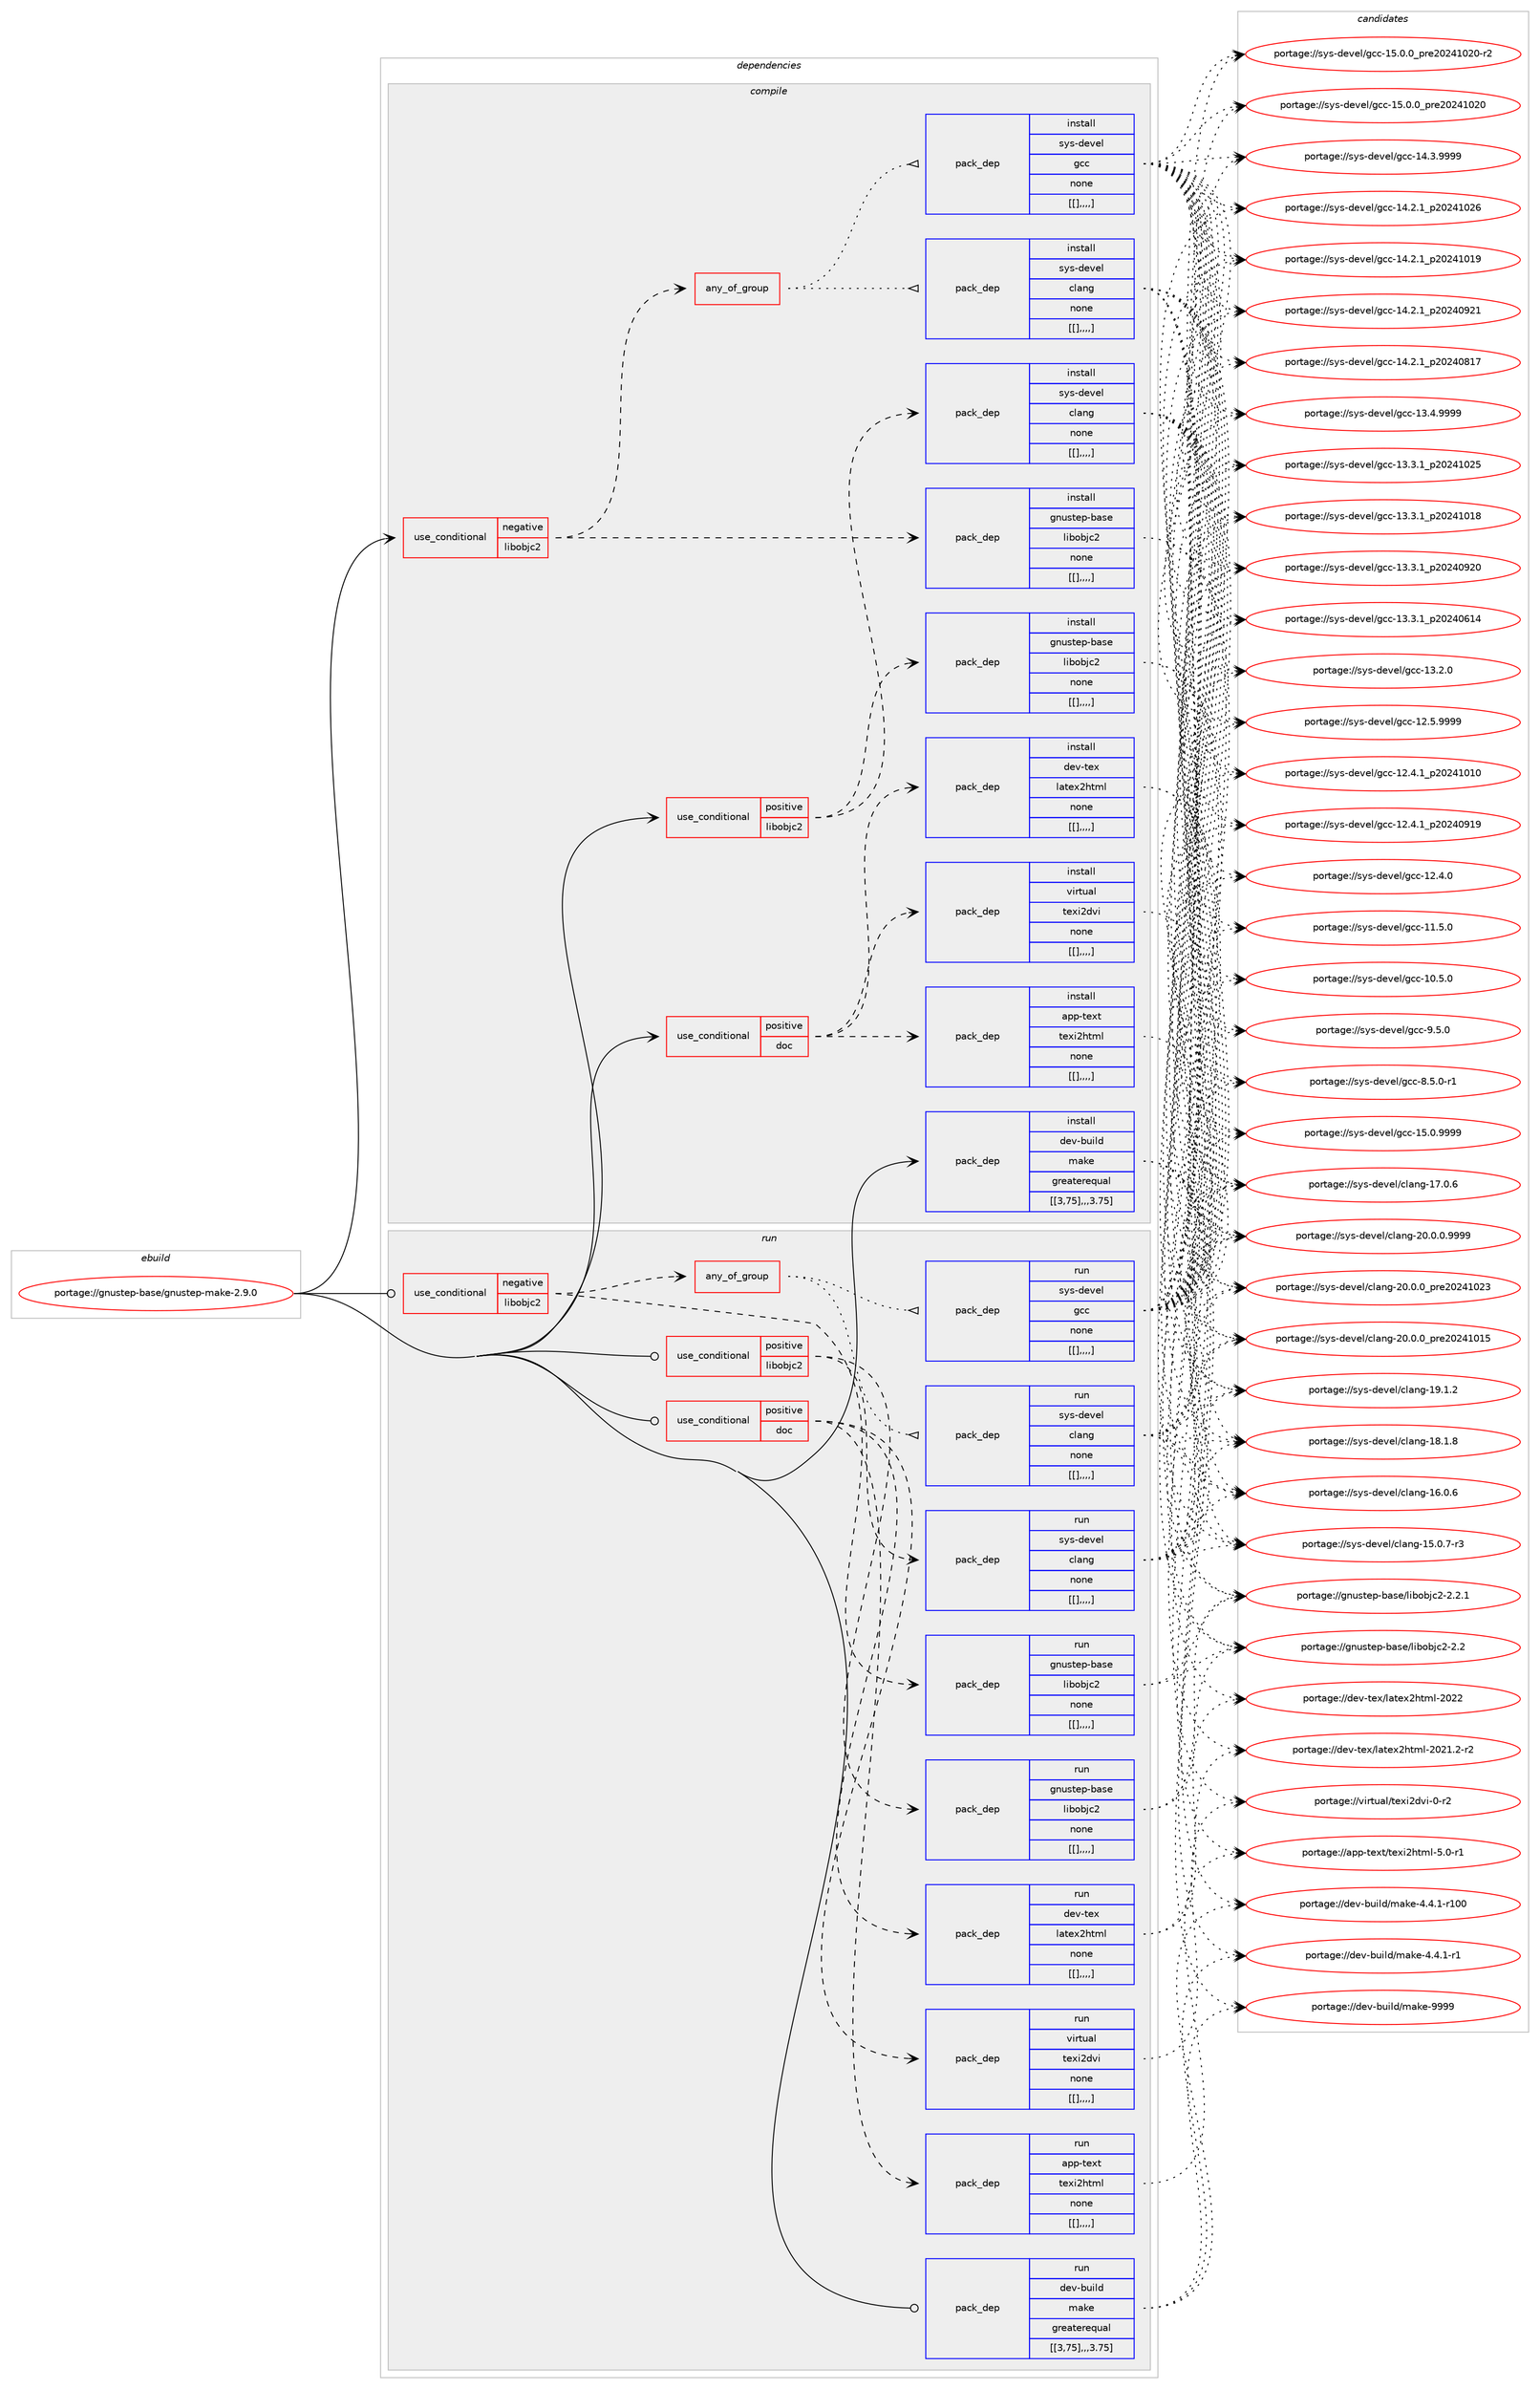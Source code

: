digraph prolog {

# *************
# Graph options
# *************

newrank=true;
concentrate=true;
compound=true;
graph [rankdir=LR,fontname=Helvetica,fontsize=10,ranksep=1.5];#, ranksep=2.5, nodesep=0.2];
edge  [arrowhead=vee];
node  [fontname=Helvetica,fontsize=10];

# **********
# The ebuild
# **********

subgraph cluster_leftcol {
color=gray;
label=<<i>ebuild</i>>;
id [label="portage://gnustep-base/gnustep-make-2.9.0", color=red, width=4, href="../gnustep-base/gnustep-make-2.9.0.svg"];
}

# ****************
# The dependencies
# ****************

subgraph cluster_midcol {
color=gray;
label=<<i>dependencies</i>>;
subgraph cluster_compile {
fillcolor="#eeeeee";
style=filled;
label=<<i>compile</i>>;
subgraph cond70701 {
dependency253242 [label=<<TABLE BORDER="0" CELLBORDER="1" CELLSPACING="0" CELLPADDING="4"><TR><TD ROWSPAN="3" CELLPADDING="10">use_conditional</TD></TR><TR><TD>negative</TD></TR><TR><TD>libobjc2</TD></TR></TABLE>>, shape=none, color=red];
subgraph pack180943 {
dependency253292 [label=<<TABLE BORDER="0" CELLBORDER="1" CELLSPACING="0" CELLPADDING="4" WIDTH="220"><TR><TD ROWSPAN="6" CELLPADDING="30">pack_dep</TD></TR><TR><TD WIDTH="110">install</TD></TR><TR><TD>gnustep-base</TD></TR><TR><TD>libobjc2</TD></TR><TR><TD>none</TD></TR><TR><TD>[[],,,,]</TD></TR></TABLE>>, shape=none, color=blue];
}
dependency253242:e -> dependency253292:w [weight=20,style="dashed",arrowhead="vee"];
subgraph any1468 {
dependency253308 [label=<<TABLE BORDER="0" CELLBORDER="1" CELLSPACING="0" CELLPADDING="4"><TR><TD CELLPADDING="10">any_of_group</TD></TR></TABLE>>, shape=none, color=red];subgraph pack180973 {
dependency253309 [label=<<TABLE BORDER="0" CELLBORDER="1" CELLSPACING="0" CELLPADDING="4" WIDTH="220"><TR><TD ROWSPAN="6" CELLPADDING="30">pack_dep</TD></TR><TR><TD WIDTH="110">install</TD></TR><TR><TD>sys-devel</TD></TR><TR><TD>gcc</TD></TR><TR><TD>none</TD></TR><TR><TD>[[],,,,]</TD></TR></TABLE>>, shape=none, color=blue];
}
dependency253308:e -> dependency253309:w [weight=20,style="dotted",arrowhead="oinv"];
subgraph pack180975 {
dependency253345 [label=<<TABLE BORDER="0" CELLBORDER="1" CELLSPACING="0" CELLPADDING="4" WIDTH="220"><TR><TD ROWSPAN="6" CELLPADDING="30">pack_dep</TD></TR><TR><TD WIDTH="110">install</TD></TR><TR><TD>sys-devel</TD></TR><TR><TD>clang</TD></TR><TR><TD>none</TD></TR><TR><TD>[[],,,,]</TD></TR></TABLE>>, shape=none, color=blue];
}
dependency253308:e -> dependency253345:w [weight=20,style="dotted",arrowhead="oinv"];
}
dependency253242:e -> dependency253308:w [weight=20,style="dashed",arrowhead="vee"];
}
id:e -> dependency253242:w [weight=20,style="solid",arrowhead="vee"];
subgraph cond70721 {
dependency253369 [label=<<TABLE BORDER="0" CELLBORDER="1" CELLSPACING="0" CELLPADDING="4"><TR><TD ROWSPAN="3" CELLPADDING="10">use_conditional</TD></TR><TR><TD>positive</TD></TR><TR><TD>doc</TD></TR></TABLE>>, shape=none, color=red];
subgraph pack181023 {
dependency253371 [label=<<TABLE BORDER="0" CELLBORDER="1" CELLSPACING="0" CELLPADDING="4" WIDTH="220"><TR><TD ROWSPAN="6" CELLPADDING="30">pack_dep</TD></TR><TR><TD WIDTH="110">install</TD></TR><TR><TD>virtual</TD></TR><TR><TD>texi2dvi</TD></TR><TR><TD>none</TD></TR><TR><TD>[[],,,,]</TD></TR></TABLE>>, shape=none, color=blue];
}
dependency253369:e -> dependency253371:w [weight=20,style="dashed",arrowhead="vee"];
subgraph pack181058 {
dependency253436 [label=<<TABLE BORDER="0" CELLBORDER="1" CELLSPACING="0" CELLPADDING="4" WIDTH="220"><TR><TD ROWSPAN="6" CELLPADDING="30">pack_dep</TD></TR><TR><TD WIDTH="110">install</TD></TR><TR><TD>dev-tex</TD></TR><TR><TD>latex2html</TD></TR><TR><TD>none</TD></TR><TR><TD>[[],,,,]</TD></TR></TABLE>>, shape=none, color=blue];
}
dependency253369:e -> dependency253436:w [weight=20,style="dashed",arrowhead="vee"];
subgraph pack181082 {
dependency253457 [label=<<TABLE BORDER="0" CELLBORDER="1" CELLSPACING="0" CELLPADDING="4" WIDTH="220"><TR><TD ROWSPAN="6" CELLPADDING="30">pack_dep</TD></TR><TR><TD WIDTH="110">install</TD></TR><TR><TD>app-text</TD></TR><TR><TD>texi2html</TD></TR><TR><TD>none</TD></TR><TR><TD>[[],,,,]</TD></TR></TABLE>>, shape=none, color=blue];
}
dependency253369:e -> dependency253457:w [weight=20,style="dashed",arrowhead="vee"];
}
id:e -> dependency253369:w [weight=20,style="solid",arrowhead="vee"];
subgraph cond70751 {
dependency253491 [label=<<TABLE BORDER="0" CELLBORDER="1" CELLSPACING="0" CELLPADDING="4"><TR><TD ROWSPAN="3" CELLPADDING="10">use_conditional</TD></TR><TR><TD>positive</TD></TR><TR><TD>libobjc2</TD></TR></TABLE>>, shape=none, color=red];
subgraph pack181141 {
dependency253526 [label=<<TABLE BORDER="0" CELLBORDER="1" CELLSPACING="0" CELLPADDING="4" WIDTH="220"><TR><TD ROWSPAN="6" CELLPADDING="30">pack_dep</TD></TR><TR><TD WIDTH="110">install</TD></TR><TR><TD>gnustep-base</TD></TR><TR><TD>libobjc2</TD></TR><TR><TD>none</TD></TR><TR><TD>[[],,,,]</TD></TR></TABLE>>, shape=none, color=blue];
}
dependency253491:e -> dependency253526:w [weight=20,style="dashed",arrowhead="vee"];
subgraph pack181171 {
dependency253564 [label=<<TABLE BORDER="0" CELLBORDER="1" CELLSPACING="0" CELLPADDING="4" WIDTH="220"><TR><TD ROWSPAN="6" CELLPADDING="30">pack_dep</TD></TR><TR><TD WIDTH="110">install</TD></TR><TR><TD>sys-devel</TD></TR><TR><TD>clang</TD></TR><TR><TD>none</TD></TR><TR><TD>[[],,,,]</TD></TR></TABLE>>, shape=none, color=blue];
}
dependency253491:e -> dependency253564:w [weight=20,style="dashed",arrowhead="vee"];
}
id:e -> dependency253491:w [weight=20,style="solid",arrowhead="vee"];
subgraph pack181176 {
dependency253571 [label=<<TABLE BORDER="0" CELLBORDER="1" CELLSPACING="0" CELLPADDING="4" WIDTH="220"><TR><TD ROWSPAN="6" CELLPADDING="30">pack_dep</TD></TR><TR><TD WIDTH="110">install</TD></TR><TR><TD>dev-build</TD></TR><TR><TD>make</TD></TR><TR><TD>greaterequal</TD></TR><TR><TD>[[3,75],,,3.75]</TD></TR></TABLE>>, shape=none, color=blue];
}
id:e -> dependency253571:w [weight=20,style="solid",arrowhead="vee"];
}
subgraph cluster_compileandrun {
fillcolor="#eeeeee";
style=filled;
label=<<i>compile and run</i>>;
}
subgraph cluster_run {
fillcolor="#eeeeee";
style=filled;
label=<<i>run</i>>;
subgraph cond70771 {
dependency253592 [label=<<TABLE BORDER="0" CELLBORDER="1" CELLSPACING="0" CELLPADDING="4"><TR><TD ROWSPAN="3" CELLPADDING="10">use_conditional</TD></TR><TR><TD>negative</TD></TR><TR><TD>libobjc2</TD></TR></TABLE>>, shape=none, color=red];
subgraph pack181195 {
dependency253601 [label=<<TABLE BORDER="0" CELLBORDER="1" CELLSPACING="0" CELLPADDING="4" WIDTH="220"><TR><TD ROWSPAN="6" CELLPADDING="30">pack_dep</TD></TR><TR><TD WIDTH="110">run</TD></TR><TR><TD>gnustep-base</TD></TR><TR><TD>libobjc2</TD></TR><TR><TD>none</TD></TR><TR><TD>[[],,,,]</TD></TR></TABLE>>, shape=none, color=blue];
}
dependency253592:e -> dependency253601:w [weight=20,style="dashed",arrowhead="vee"];
subgraph any1470 {
dependency253619 [label=<<TABLE BORDER="0" CELLBORDER="1" CELLSPACING="0" CELLPADDING="4"><TR><TD CELLPADDING="10">any_of_group</TD></TR></TABLE>>, shape=none, color=red];subgraph pack181213 {
dependency253623 [label=<<TABLE BORDER="0" CELLBORDER="1" CELLSPACING="0" CELLPADDING="4" WIDTH="220"><TR><TD ROWSPAN="6" CELLPADDING="30">pack_dep</TD></TR><TR><TD WIDTH="110">run</TD></TR><TR><TD>sys-devel</TD></TR><TR><TD>gcc</TD></TR><TR><TD>none</TD></TR><TR><TD>[[],,,,]</TD></TR></TABLE>>, shape=none, color=blue];
}
dependency253619:e -> dependency253623:w [weight=20,style="dotted",arrowhead="oinv"];
subgraph pack181251 {
dependency253667 [label=<<TABLE BORDER="0" CELLBORDER="1" CELLSPACING="0" CELLPADDING="4" WIDTH="220"><TR><TD ROWSPAN="6" CELLPADDING="30">pack_dep</TD></TR><TR><TD WIDTH="110">run</TD></TR><TR><TD>sys-devel</TD></TR><TR><TD>clang</TD></TR><TR><TD>none</TD></TR><TR><TD>[[],,,,]</TD></TR></TABLE>>, shape=none, color=blue];
}
dependency253619:e -> dependency253667:w [weight=20,style="dotted",arrowhead="oinv"];
}
dependency253592:e -> dependency253619:w [weight=20,style="dashed",arrowhead="vee"];
}
id:e -> dependency253592:w [weight=20,style="solid",arrowhead="odot"];
subgraph cond70790 {
dependency253673 [label=<<TABLE BORDER="0" CELLBORDER="1" CELLSPACING="0" CELLPADDING="4"><TR><TD ROWSPAN="3" CELLPADDING="10">use_conditional</TD></TR><TR><TD>positive</TD></TR><TR><TD>doc</TD></TR></TABLE>>, shape=none, color=red];
subgraph pack181313 {
dependency253742 [label=<<TABLE BORDER="0" CELLBORDER="1" CELLSPACING="0" CELLPADDING="4" WIDTH="220"><TR><TD ROWSPAN="6" CELLPADDING="30">pack_dep</TD></TR><TR><TD WIDTH="110">run</TD></TR><TR><TD>virtual</TD></TR><TR><TD>texi2dvi</TD></TR><TR><TD>none</TD></TR><TR><TD>[[],,,,]</TD></TR></TABLE>>, shape=none, color=blue];
}
dependency253673:e -> dependency253742:w [weight=20,style="dashed",arrowhead="vee"];
subgraph pack181317 {
dependency253747 [label=<<TABLE BORDER="0" CELLBORDER="1" CELLSPACING="0" CELLPADDING="4" WIDTH="220"><TR><TD ROWSPAN="6" CELLPADDING="30">pack_dep</TD></TR><TR><TD WIDTH="110">run</TD></TR><TR><TD>dev-tex</TD></TR><TR><TD>latex2html</TD></TR><TR><TD>none</TD></TR><TR><TD>[[],,,,]</TD></TR></TABLE>>, shape=none, color=blue];
}
dependency253673:e -> dependency253747:w [weight=20,style="dashed",arrowhead="vee"];
subgraph pack181319 {
dependency253807 [label=<<TABLE BORDER="0" CELLBORDER="1" CELLSPACING="0" CELLPADDING="4" WIDTH="220"><TR><TD ROWSPAN="6" CELLPADDING="30">pack_dep</TD></TR><TR><TD WIDTH="110">run</TD></TR><TR><TD>app-text</TD></TR><TR><TD>texi2html</TD></TR><TR><TD>none</TD></TR><TR><TD>[[],,,,]</TD></TR></TABLE>>, shape=none, color=blue];
}
dependency253673:e -> dependency253807:w [weight=20,style="dashed",arrowhead="vee"];
}
id:e -> dependency253673:w [weight=20,style="solid",arrowhead="odot"];
subgraph cond70820 {
dependency253813 [label=<<TABLE BORDER="0" CELLBORDER="1" CELLSPACING="0" CELLPADDING="4"><TR><TD ROWSPAN="3" CELLPADDING="10">use_conditional</TD></TR><TR><TD>positive</TD></TR><TR><TD>libobjc2</TD></TR></TABLE>>, shape=none, color=red];
subgraph pack181386 {
dependency253968 [label=<<TABLE BORDER="0" CELLBORDER="1" CELLSPACING="0" CELLPADDING="4" WIDTH="220"><TR><TD ROWSPAN="6" CELLPADDING="30">pack_dep</TD></TR><TR><TD WIDTH="110">run</TD></TR><TR><TD>gnustep-base</TD></TR><TR><TD>libobjc2</TD></TR><TR><TD>none</TD></TR><TR><TD>[[],,,,]</TD></TR></TABLE>>, shape=none, color=blue];
}
dependency253813:e -> dependency253968:w [weight=20,style="dashed",arrowhead="vee"];
subgraph pack181520 {
dependency254030 [label=<<TABLE BORDER="0" CELLBORDER="1" CELLSPACING="0" CELLPADDING="4" WIDTH="220"><TR><TD ROWSPAN="6" CELLPADDING="30">pack_dep</TD></TR><TR><TD WIDTH="110">run</TD></TR><TR><TD>sys-devel</TD></TR><TR><TD>clang</TD></TR><TR><TD>none</TD></TR><TR><TD>[[],,,,]</TD></TR></TABLE>>, shape=none, color=blue];
}
dependency253813:e -> dependency254030:w [weight=20,style="dashed",arrowhead="vee"];
}
id:e -> dependency253813:w [weight=20,style="solid",arrowhead="odot"];
subgraph pack181541 {
dependency254054 [label=<<TABLE BORDER="0" CELLBORDER="1" CELLSPACING="0" CELLPADDING="4" WIDTH="220"><TR><TD ROWSPAN="6" CELLPADDING="30">pack_dep</TD></TR><TR><TD WIDTH="110">run</TD></TR><TR><TD>dev-build</TD></TR><TR><TD>make</TD></TR><TR><TD>greaterequal</TD></TR><TR><TD>[[3,75],,,3.75]</TD></TR></TABLE>>, shape=none, color=blue];
}
id:e -> dependency254054:w [weight=20,style="solid",arrowhead="odot"];
}
}

# **************
# The candidates
# **************

subgraph cluster_choices {
rank=same;
color=gray;
label=<<i>candidates</i>>;

subgraph choice180617 {
color=black;
nodesep=1;
choice1031101171151161011124598971151014710810598111981069950455046504649 [label="portage://gnustep-base/libobjc2-2.2.1", color=red, width=4,href="../gnustep-base/libobjc2-2.2.1.svg"];
choice103110117115116101112459897115101471081059811198106995045504650 [label="portage://gnustep-base/libobjc2-2.2", color=red, width=4,href="../gnustep-base/libobjc2-2.2.svg"];
dependency253292:e -> choice1031101171151161011124598971151014710810598111981069950455046504649:w [style=dotted,weight="100"];
dependency253292:e -> choice103110117115116101112459897115101471081059811198106995045504650:w [style=dotted,weight="100"];
}
subgraph choice180621 {
color=black;
nodesep=1;
choice1151211154510010111810110847103999945495346484657575757 [label="portage://sys-devel/gcc-15.0.9999", color=red, width=4,href="../sys-devel/gcc-15.0.9999.svg"];
choice11512111545100101118101108471039999454953464846489511211410150485052494850484511450 [label="portage://sys-devel/gcc-15.0.0_pre20241020-r2", color=red, width=4,href="../sys-devel/gcc-15.0.0_pre20241020-r2.svg"];
choice1151211154510010111810110847103999945495346484648951121141015048505249485048 [label="portage://sys-devel/gcc-15.0.0_pre20241020", color=red, width=4,href="../sys-devel/gcc-15.0.0_pre20241020.svg"];
choice1151211154510010111810110847103999945495246514657575757 [label="portage://sys-devel/gcc-14.3.9999", color=red, width=4,href="../sys-devel/gcc-14.3.9999.svg"];
choice1151211154510010111810110847103999945495246504649951125048505249485054 [label="portage://sys-devel/gcc-14.2.1_p20241026", color=red, width=4,href="../sys-devel/gcc-14.2.1_p20241026.svg"];
choice1151211154510010111810110847103999945495246504649951125048505249484957 [label="portage://sys-devel/gcc-14.2.1_p20241019", color=red, width=4,href="../sys-devel/gcc-14.2.1_p20241019.svg"];
choice1151211154510010111810110847103999945495246504649951125048505248575049 [label="portage://sys-devel/gcc-14.2.1_p20240921", color=red, width=4,href="../sys-devel/gcc-14.2.1_p20240921.svg"];
choice1151211154510010111810110847103999945495246504649951125048505248564955 [label="portage://sys-devel/gcc-14.2.1_p20240817", color=red, width=4,href="../sys-devel/gcc-14.2.1_p20240817.svg"];
choice1151211154510010111810110847103999945495146524657575757 [label="portage://sys-devel/gcc-13.4.9999", color=red, width=4,href="../sys-devel/gcc-13.4.9999.svg"];
choice1151211154510010111810110847103999945495146514649951125048505249485053 [label="portage://sys-devel/gcc-13.3.1_p20241025", color=red, width=4,href="../sys-devel/gcc-13.3.1_p20241025.svg"];
choice1151211154510010111810110847103999945495146514649951125048505249484956 [label="portage://sys-devel/gcc-13.3.1_p20241018", color=red, width=4,href="../sys-devel/gcc-13.3.1_p20241018.svg"];
choice1151211154510010111810110847103999945495146514649951125048505248575048 [label="portage://sys-devel/gcc-13.3.1_p20240920", color=red, width=4,href="../sys-devel/gcc-13.3.1_p20240920.svg"];
choice1151211154510010111810110847103999945495146514649951125048505248544952 [label="portage://sys-devel/gcc-13.3.1_p20240614", color=red, width=4,href="../sys-devel/gcc-13.3.1_p20240614.svg"];
choice1151211154510010111810110847103999945495146504648 [label="portage://sys-devel/gcc-13.2.0", color=red, width=4,href="../sys-devel/gcc-13.2.0.svg"];
choice1151211154510010111810110847103999945495046534657575757 [label="portage://sys-devel/gcc-12.5.9999", color=red, width=4,href="../sys-devel/gcc-12.5.9999.svg"];
choice1151211154510010111810110847103999945495046524649951125048505249484948 [label="portage://sys-devel/gcc-12.4.1_p20241010", color=red, width=4,href="../sys-devel/gcc-12.4.1_p20241010.svg"];
choice1151211154510010111810110847103999945495046524649951125048505248574957 [label="portage://sys-devel/gcc-12.4.1_p20240919", color=red, width=4,href="../sys-devel/gcc-12.4.1_p20240919.svg"];
choice1151211154510010111810110847103999945495046524648 [label="portage://sys-devel/gcc-12.4.0", color=red, width=4,href="../sys-devel/gcc-12.4.0.svg"];
choice1151211154510010111810110847103999945494946534648 [label="portage://sys-devel/gcc-11.5.0", color=red, width=4,href="../sys-devel/gcc-11.5.0.svg"];
choice1151211154510010111810110847103999945494846534648 [label="portage://sys-devel/gcc-10.5.0", color=red, width=4,href="../sys-devel/gcc-10.5.0.svg"];
choice11512111545100101118101108471039999455746534648 [label="portage://sys-devel/gcc-9.5.0", color=red, width=4,href="../sys-devel/gcc-9.5.0.svg"];
choice115121115451001011181011084710399994556465346484511449 [label="portage://sys-devel/gcc-8.5.0-r1", color=red, width=4,href="../sys-devel/gcc-8.5.0-r1.svg"];
dependency253309:e -> choice1151211154510010111810110847103999945495346484657575757:w [style=dotted,weight="100"];
dependency253309:e -> choice11512111545100101118101108471039999454953464846489511211410150485052494850484511450:w [style=dotted,weight="100"];
dependency253309:e -> choice1151211154510010111810110847103999945495346484648951121141015048505249485048:w [style=dotted,weight="100"];
dependency253309:e -> choice1151211154510010111810110847103999945495246514657575757:w [style=dotted,weight="100"];
dependency253309:e -> choice1151211154510010111810110847103999945495246504649951125048505249485054:w [style=dotted,weight="100"];
dependency253309:e -> choice1151211154510010111810110847103999945495246504649951125048505249484957:w [style=dotted,weight="100"];
dependency253309:e -> choice1151211154510010111810110847103999945495246504649951125048505248575049:w [style=dotted,weight="100"];
dependency253309:e -> choice1151211154510010111810110847103999945495246504649951125048505248564955:w [style=dotted,weight="100"];
dependency253309:e -> choice1151211154510010111810110847103999945495146524657575757:w [style=dotted,weight="100"];
dependency253309:e -> choice1151211154510010111810110847103999945495146514649951125048505249485053:w [style=dotted,weight="100"];
dependency253309:e -> choice1151211154510010111810110847103999945495146514649951125048505249484956:w [style=dotted,weight="100"];
dependency253309:e -> choice1151211154510010111810110847103999945495146514649951125048505248575048:w [style=dotted,weight="100"];
dependency253309:e -> choice1151211154510010111810110847103999945495146514649951125048505248544952:w [style=dotted,weight="100"];
dependency253309:e -> choice1151211154510010111810110847103999945495146504648:w [style=dotted,weight="100"];
dependency253309:e -> choice1151211154510010111810110847103999945495046534657575757:w [style=dotted,weight="100"];
dependency253309:e -> choice1151211154510010111810110847103999945495046524649951125048505249484948:w [style=dotted,weight="100"];
dependency253309:e -> choice1151211154510010111810110847103999945495046524649951125048505248574957:w [style=dotted,weight="100"];
dependency253309:e -> choice1151211154510010111810110847103999945495046524648:w [style=dotted,weight="100"];
dependency253309:e -> choice1151211154510010111810110847103999945494946534648:w [style=dotted,weight="100"];
dependency253309:e -> choice1151211154510010111810110847103999945494846534648:w [style=dotted,weight="100"];
dependency253309:e -> choice11512111545100101118101108471039999455746534648:w [style=dotted,weight="100"];
dependency253309:e -> choice115121115451001011181011084710399994556465346484511449:w [style=dotted,weight="100"];
}
subgraph choice180638 {
color=black;
nodesep=1;
choice11512111545100101118101108479910897110103455048464846484657575757 [label="portage://sys-devel/clang-20.0.0.9999", color=red, width=4,href="../sys-devel/clang-20.0.0.9999.svg"];
choice1151211154510010111810110847991089711010345504846484648951121141015048505249485051 [label="portage://sys-devel/clang-20.0.0_pre20241023", color=red, width=4,href="../sys-devel/clang-20.0.0_pre20241023.svg"];
choice1151211154510010111810110847991089711010345504846484648951121141015048505249484953 [label="portage://sys-devel/clang-20.0.0_pre20241015", color=red, width=4,href="../sys-devel/clang-20.0.0_pre20241015.svg"];
choice1151211154510010111810110847991089711010345495746494650 [label="portage://sys-devel/clang-19.1.2", color=red, width=4,href="../sys-devel/clang-19.1.2.svg"];
choice1151211154510010111810110847991089711010345495646494656 [label="portage://sys-devel/clang-18.1.8", color=red, width=4,href="../sys-devel/clang-18.1.8.svg"];
choice1151211154510010111810110847991089711010345495546484654 [label="portage://sys-devel/clang-17.0.6", color=red, width=4,href="../sys-devel/clang-17.0.6.svg"];
choice1151211154510010111810110847991089711010345495446484654 [label="portage://sys-devel/clang-16.0.6", color=red, width=4,href="../sys-devel/clang-16.0.6.svg"];
choice11512111545100101118101108479910897110103454953464846554511451 [label="portage://sys-devel/clang-15.0.7-r3", color=red, width=4,href="../sys-devel/clang-15.0.7-r3.svg"];
dependency253345:e -> choice11512111545100101118101108479910897110103455048464846484657575757:w [style=dotted,weight="100"];
dependency253345:e -> choice1151211154510010111810110847991089711010345504846484648951121141015048505249485051:w [style=dotted,weight="100"];
dependency253345:e -> choice1151211154510010111810110847991089711010345504846484648951121141015048505249484953:w [style=dotted,weight="100"];
dependency253345:e -> choice1151211154510010111810110847991089711010345495746494650:w [style=dotted,weight="100"];
dependency253345:e -> choice1151211154510010111810110847991089711010345495646494656:w [style=dotted,weight="100"];
dependency253345:e -> choice1151211154510010111810110847991089711010345495546484654:w [style=dotted,weight="100"];
dependency253345:e -> choice1151211154510010111810110847991089711010345495446484654:w [style=dotted,weight="100"];
dependency253345:e -> choice11512111545100101118101108479910897110103454953464846554511451:w [style=dotted,weight="100"];
}
subgraph choice180709 {
color=black;
nodesep=1;
choice11810511411611797108471161011201055010011810545484511450 [label="portage://virtual/texi2dvi-0-r2", color=red, width=4,href="../virtual/texi2dvi-0-r2.svg"];
dependency253371:e -> choice11810511411611797108471161011201055010011810545484511450:w [style=dotted,weight="100"];
}
subgraph choice180721 {
color=black;
nodesep=1;
choice100101118451161011204710897116101120501041161091084550485050 [label="portage://dev-tex/latex2html-2022", color=red, width=4,href="../dev-tex/latex2html-2022.svg"];
choice10010111845116101120471089711610112050104116109108455048504946504511450 [label="portage://dev-tex/latex2html-2021.2-r2", color=red, width=4,href="../dev-tex/latex2html-2021.2-r2.svg"];
dependency253436:e -> choice100101118451161011204710897116101120501041161091084550485050:w [style=dotted,weight="100"];
dependency253436:e -> choice10010111845116101120471089711610112050104116109108455048504946504511450:w [style=dotted,weight="100"];
}
subgraph choice180745 {
color=black;
nodesep=1;
choice97112112451161011201164711610112010550104116109108455346484511449 [label="portage://app-text/texi2html-5.0-r1", color=red, width=4,href="../app-text/texi2html-5.0-r1.svg"];
dependency253457:e -> choice97112112451161011201164711610112010550104116109108455346484511449:w [style=dotted,weight="100"];
}
subgraph choice180749 {
color=black;
nodesep=1;
choice1031101171151161011124598971151014710810598111981069950455046504649 [label="portage://gnustep-base/libobjc2-2.2.1", color=red, width=4,href="../gnustep-base/libobjc2-2.2.1.svg"];
choice103110117115116101112459897115101471081059811198106995045504650 [label="portage://gnustep-base/libobjc2-2.2", color=red, width=4,href="../gnustep-base/libobjc2-2.2.svg"];
dependency253526:e -> choice1031101171151161011124598971151014710810598111981069950455046504649:w [style=dotted,weight="100"];
dependency253526:e -> choice103110117115116101112459897115101471081059811198106995045504650:w [style=dotted,weight="100"];
}
subgraph choice180787 {
color=black;
nodesep=1;
choice11512111545100101118101108479910897110103455048464846484657575757 [label="portage://sys-devel/clang-20.0.0.9999", color=red, width=4,href="../sys-devel/clang-20.0.0.9999.svg"];
choice1151211154510010111810110847991089711010345504846484648951121141015048505249485051 [label="portage://sys-devel/clang-20.0.0_pre20241023", color=red, width=4,href="../sys-devel/clang-20.0.0_pre20241023.svg"];
choice1151211154510010111810110847991089711010345504846484648951121141015048505249484953 [label="portage://sys-devel/clang-20.0.0_pre20241015", color=red, width=4,href="../sys-devel/clang-20.0.0_pre20241015.svg"];
choice1151211154510010111810110847991089711010345495746494650 [label="portage://sys-devel/clang-19.1.2", color=red, width=4,href="../sys-devel/clang-19.1.2.svg"];
choice1151211154510010111810110847991089711010345495646494656 [label="portage://sys-devel/clang-18.1.8", color=red, width=4,href="../sys-devel/clang-18.1.8.svg"];
choice1151211154510010111810110847991089711010345495546484654 [label="portage://sys-devel/clang-17.0.6", color=red, width=4,href="../sys-devel/clang-17.0.6.svg"];
choice1151211154510010111810110847991089711010345495446484654 [label="portage://sys-devel/clang-16.0.6", color=red, width=4,href="../sys-devel/clang-16.0.6.svg"];
choice11512111545100101118101108479910897110103454953464846554511451 [label="portage://sys-devel/clang-15.0.7-r3", color=red, width=4,href="../sys-devel/clang-15.0.7-r3.svg"];
dependency253564:e -> choice11512111545100101118101108479910897110103455048464846484657575757:w [style=dotted,weight="100"];
dependency253564:e -> choice1151211154510010111810110847991089711010345504846484648951121141015048505249485051:w [style=dotted,weight="100"];
dependency253564:e -> choice1151211154510010111810110847991089711010345504846484648951121141015048505249484953:w [style=dotted,weight="100"];
dependency253564:e -> choice1151211154510010111810110847991089711010345495746494650:w [style=dotted,weight="100"];
dependency253564:e -> choice1151211154510010111810110847991089711010345495646494656:w [style=dotted,weight="100"];
dependency253564:e -> choice1151211154510010111810110847991089711010345495546484654:w [style=dotted,weight="100"];
dependency253564:e -> choice1151211154510010111810110847991089711010345495446484654:w [style=dotted,weight="100"];
dependency253564:e -> choice11512111545100101118101108479910897110103454953464846554511451:w [style=dotted,weight="100"];
}
subgraph choice180811 {
color=black;
nodesep=1;
choice100101118459811710510810047109971071014557575757 [label="portage://dev-build/make-9999", color=red, width=4,href="../dev-build/make-9999.svg"];
choice1001011184598117105108100471099710710145524652464945114494848 [label="portage://dev-build/make-4.4.1-r100", color=red, width=4,href="../dev-build/make-4.4.1-r100.svg"];
choice100101118459811710510810047109971071014552465246494511449 [label="portage://dev-build/make-4.4.1-r1", color=red, width=4,href="../dev-build/make-4.4.1-r1.svg"];
dependency253571:e -> choice100101118459811710510810047109971071014557575757:w [style=dotted,weight="100"];
dependency253571:e -> choice1001011184598117105108100471099710710145524652464945114494848:w [style=dotted,weight="100"];
dependency253571:e -> choice100101118459811710510810047109971071014552465246494511449:w [style=dotted,weight="100"];
}
subgraph choice180817 {
color=black;
nodesep=1;
choice1031101171151161011124598971151014710810598111981069950455046504649 [label="portage://gnustep-base/libobjc2-2.2.1", color=red, width=4,href="../gnustep-base/libobjc2-2.2.1.svg"];
choice103110117115116101112459897115101471081059811198106995045504650 [label="portage://gnustep-base/libobjc2-2.2", color=red, width=4,href="../gnustep-base/libobjc2-2.2.svg"];
dependency253601:e -> choice1031101171151161011124598971151014710810598111981069950455046504649:w [style=dotted,weight="100"];
dependency253601:e -> choice103110117115116101112459897115101471081059811198106995045504650:w [style=dotted,weight="100"];
}
subgraph choice180837 {
color=black;
nodesep=1;
choice1151211154510010111810110847103999945495346484657575757 [label="portage://sys-devel/gcc-15.0.9999", color=red, width=4,href="../sys-devel/gcc-15.0.9999.svg"];
choice11512111545100101118101108471039999454953464846489511211410150485052494850484511450 [label="portage://sys-devel/gcc-15.0.0_pre20241020-r2", color=red, width=4,href="../sys-devel/gcc-15.0.0_pre20241020-r2.svg"];
choice1151211154510010111810110847103999945495346484648951121141015048505249485048 [label="portage://sys-devel/gcc-15.0.0_pre20241020", color=red, width=4,href="../sys-devel/gcc-15.0.0_pre20241020.svg"];
choice1151211154510010111810110847103999945495246514657575757 [label="portage://sys-devel/gcc-14.3.9999", color=red, width=4,href="../sys-devel/gcc-14.3.9999.svg"];
choice1151211154510010111810110847103999945495246504649951125048505249485054 [label="portage://sys-devel/gcc-14.2.1_p20241026", color=red, width=4,href="../sys-devel/gcc-14.2.1_p20241026.svg"];
choice1151211154510010111810110847103999945495246504649951125048505249484957 [label="portage://sys-devel/gcc-14.2.1_p20241019", color=red, width=4,href="../sys-devel/gcc-14.2.1_p20241019.svg"];
choice1151211154510010111810110847103999945495246504649951125048505248575049 [label="portage://sys-devel/gcc-14.2.1_p20240921", color=red, width=4,href="../sys-devel/gcc-14.2.1_p20240921.svg"];
choice1151211154510010111810110847103999945495246504649951125048505248564955 [label="portage://sys-devel/gcc-14.2.1_p20240817", color=red, width=4,href="../sys-devel/gcc-14.2.1_p20240817.svg"];
choice1151211154510010111810110847103999945495146524657575757 [label="portage://sys-devel/gcc-13.4.9999", color=red, width=4,href="../sys-devel/gcc-13.4.9999.svg"];
choice1151211154510010111810110847103999945495146514649951125048505249485053 [label="portage://sys-devel/gcc-13.3.1_p20241025", color=red, width=4,href="../sys-devel/gcc-13.3.1_p20241025.svg"];
choice1151211154510010111810110847103999945495146514649951125048505249484956 [label="portage://sys-devel/gcc-13.3.1_p20241018", color=red, width=4,href="../sys-devel/gcc-13.3.1_p20241018.svg"];
choice1151211154510010111810110847103999945495146514649951125048505248575048 [label="portage://sys-devel/gcc-13.3.1_p20240920", color=red, width=4,href="../sys-devel/gcc-13.3.1_p20240920.svg"];
choice1151211154510010111810110847103999945495146514649951125048505248544952 [label="portage://sys-devel/gcc-13.3.1_p20240614", color=red, width=4,href="../sys-devel/gcc-13.3.1_p20240614.svg"];
choice1151211154510010111810110847103999945495146504648 [label="portage://sys-devel/gcc-13.2.0", color=red, width=4,href="../sys-devel/gcc-13.2.0.svg"];
choice1151211154510010111810110847103999945495046534657575757 [label="portage://sys-devel/gcc-12.5.9999", color=red, width=4,href="../sys-devel/gcc-12.5.9999.svg"];
choice1151211154510010111810110847103999945495046524649951125048505249484948 [label="portage://sys-devel/gcc-12.4.1_p20241010", color=red, width=4,href="../sys-devel/gcc-12.4.1_p20241010.svg"];
choice1151211154510010111810110847103999945495046524649951125048505248574957 [label="portage://sys-devel/gcc-12.4.1_p20240919", color=red, width=4,href="../sys-devel/gcc-12.4.1_p20240919.svg"];
choice1151211154510010111810110847103999945495046524648 [label="portage://sys-devel/gcc-12.4.0", color=red, width=4,href="../sys-devel/gcc-12.4.0.svg"];
choice1151211154510010111810110847103999945494946534648 [label="portage://sys-devel/gcc-11.5.0", color=red, width=4,href="../sys-devel/gcc-11.5.0.svg"];
choice1151211154510010111810110847103999945494846534648 [label="portage://sys-devel/gcc-10.5.0", color=red, width=4,href="../sys-devel/gcc-10.5.0.svg"];
choice11512111545100101118101108471039999455746534648 [label="portage://sys-devel/gcc-9.5.0", color=red, width=4,href="../sys-devel/gcc-9.5.0.svg"];
choice115121115451001011181011084710399994556465346484511449 [label="portage://sys-devel/gcc-8.5.0-r1", color=red, width=4,href="../sys-devel/gcc-8.5.0-r1.svg"];
dependency253623:e -> choice1151211154510010111810110847103999945495346484657575757:w [style=dotted,weight="100"];
dependency253623:e -> choice11512111545100101118101108471039999454953464846489511211410150485052494850484511450:w [style=dotted,weight="100"];
dependency253623:e -> choice1151211154510010111810110847103999945495346484648951121141015048505249485048:w [style=dotted,weight="100"];
dependency253623:e -> choice1151211154510010111810110847103999945495246514657575757:w [style=dotted,weight="100"];
dependency253623:e -> choice1151211154510010111810110847103999945495246504649951125048505249485054:w [style=dotted,weight="100"];
dependency253623:e -> choice1151211154510010111810110847103999945495246504649951125048505249484957:w [style=dotted,weight="100"];
dependency253623:e -> choice1151211154510010111810110847103999945495246504649951125048505248575049:w [style=dotted,weight="100"];
dependency253623:e -> choice1151211154510010111810110847103999945495246504649951125048505248564955:w [style=dotted,weight="100"];
dependency253623:e -> choice1151211154510010111810110847103999945495146524657575757:w [style=dotted,weight="100"];
dependency253623:e -> choice1151211154510010111810110847103999945495146514649951125048505249485053:w [style=dotted,weight="100"];
dependency253623:e -> choice1151211154510010111810110847103999945495146514649951125048505249484956:w [style=dotted,weight="100"];
dependency253623:e -> choice1151211154510010111810110847103999945495146514649951125048505248575048:w [style=dotted,weight="100"];
dependency253623:e -> choice1151211154510010111810110847103999945495146514649951125048505248544952:w [style=dotted,weight="100"];
dependency253623:e -> choice1151211154510010111810110847103999945495146504648:w [style=dotted,weight="100"];
dependency253623:e -> choice1151211154510010111810110847103999945495046534657575757:w [style=dotted,weight="100"];
dependency253623:e -> choice1151211154510010111810110847103999945495046524649951125048505249484948:w [style=dotted,weight="100"];
dependency253623:e -> choice1151211154510010111810110847103999945495046524649951125048505248574957:w [style=dotted,weight="100"];
dependency253623:e -> choice1151211154510010111810110847103999945495046524648:w [style=dotted,weight="100"];
dependency253623:e -> choice1151211154510010111810110847103999945494946534648:w [style=dotted,weight="100"];
dependency253623:e -> choice1151211154510010111810110847103999945494846534648:w [style=dotted,weight="100"];
dependency253623:e -> choice11512111545100101118101108471039999455746534648:w [style=dotted,weight="100"];
dependency253623:e -> choice115121115451001011181011084710399994556465346484511449:w [style=dotted,weight="100"];
}
subgraph choice180854 {
color=black;
nodesep=1;
choice11512111545100101118101108479910897110103455048464846484657575757 [label="portage://sys-devel/clang-20.0.0.9999", color=red, width=4,href="../sys-devel/clang-20.0.0.9999.svg"];
choice1151211154510010111810110847991089711010345504846484648951121141015048505249485051 [label="portage://sys-devel/clang-20.0.0_pre20241023", color=red, width=4,href="../sys-devel/clang-20.0.0_pre20241023.svg"];
choice1151211154510010111810110847991089711010345504846484648951121141015048505249484953 [label="portage://sys-devel/clang-20.0.0_pre20241015", color=red, width=4,href="../sys-devel/clang-20.0.0_pre20241015.svg"];
choice1151211154510010111810110847991089711010345495746494650 [label="portage://sys-devel/clang-19.1.2", color=red, width=4,href="../sys-devel/clang-19.1.2.svg"];
choice1151211154510010111810110847991089711010345495646494656 [label="portage://sys-devel/clang-18.1.8", color=red, width=4,href="../sys-devel/clang-18.1.8.svg"];
choice1151211154510010111810110847991089711010345495546484654 [label="portage://sys-devel/clang-17.0.6", color=red, width=4,href="../sys-devel/clang-17.0.6.svg"];
choice1151211154510010111810110847991089711010345495446484654 [label="portage://sys-devel/clang-16.0.6", color=red, width=4,href="../sys-devel/clang-16.0.6.svg"];
choice11512111545100101118101108479910897110103454953464846554511451 [label="portage://sys-devel/clang-15.0.7-r3", color=red, width=4,href="../sys-devel/clang-15.0.7-r3.svg"];
dependency253667:e -> choice11512111545100101118101108479910897110103455048464846484657575757:w [style=dotted,weight="100"];
dependency253667:e -> choice1151211154510010111810110847991089711010345504846484648951121141015048505249485051:w [style=dotted,weight="100"];
dependency253667:e -> choice1151211154510010111810110847991089711010345504846484648951121141015048505249484953:w [style=dotted,weight="100"];
dependency253667:e -> choice1151211154510010111810110847991089711010345495746494650:w [style=dotted,weight="100"];
dependency253667:e -> choice1151211154510010111810110847991089711010345495646494656:w [style=dotted,weight="100"];
dependency253667:e -> choice1151211154510010111810110847991089711010345495546484654:w [style=dotted,weight="100"];
dependency253667:e -> choice1151211154510010111810110847991089711010345495446484654:w [style=dotted,weight="100"];
dependency253667:e -> choice11512111545100101118101108479910897110103454953464846554511451:w [style=dotted,weight="100"];
}
subgraph choice180864 {
color=black;
nodesep=1;
choice11810511411611797108471161011201055010011810545484511450 [label="portage://virtual/texi2dvi-0-r2", color=red, width=4,href="../virtual/texi2dvi-0-r2.svg"];
dependency253742:e -> choice11810511411611797108471161011201055010011810545484511450:w [style=dotted,weight="100"];
}
subgraph choice180878 {
color=black;
nodesep=1;
choice100101118451161011204710897116101120501041161091084550485050 [label="portage://dev-tex/latex2html-2022", color=red, width=4,href="../dev-tex/latex2html-2022.svg"];
choice10010111845116101120471089711610112050104116109108455048504946504511450 [label="portage://dev-tex/latex2html-2021.2-r2", color=red, width=4,href="../dev-tex/latex2html-2021.2-r2.svg"];
dependency253747:e -> choice100101118451161011204710897116101120501041161091084550485050:w [style=dotted,weight="100"];
dependency253747:e -> choice10010111845116101120471089711610112050104116109108455048504946504511450:w [style=dotted,weight="100"];
}
subgraph choice180920 {
color=black;
nodesep=1;
choice97112112451161011201164711610112010550104116109108455346484511449 [label="portage://app-text/texi2html-5.0-r1", color=red, width=4,href="../app-text/texi2html-5.0-r1.svg"];
dependency253807:e -> choice97112112451161011201164711610112010550104116109108455346484511449:w [style=dotted,weight="100"];
}
subgraph choice180925 {
color=black;
nodesep=1;
choice1031101171151161011124598971151014710810598111981069950455046504649 [label="portage://gnustep-base/libobjc2-2.2.1", color=red, width=4,href="../gnustep-base/libobjc2-2.2.1.svg"];
choice103110117115116101112459897115101471081059811198106995045504650 [label="portage://gnustep-base/libobjc2-2.2", color=red, width=4,href="../gnustep-base/libobjc2-2.2.svg"];
dependency253968:e -> choice1031101171151161011124598971151014710810598111981069950455046504649:w [style=dotted,weight="100"];
dependency253968:e -> choice103110117115116101112459897115101471081059811198106995045504650:w [style=dotted,weight="100"];
}
subgraph choice180929 {
color=black;
nodesep=1;
choice11512111545100101118101108479910897110103455048464846484657575757 [label="portage://sys-devel/clang-20.0.0.9999", color=red, width=4,href="../sys-devel/clang-20.0.0.9999.svg"];
choice1151211154510010111810110847991089711010345504846484648951121141015048505249485051 [label="portage://sys-devel/clang-20.0.0_pre20241023", color=red, width=4,href="../sys-devel/clang-20.0.0_pre20241023.svg"];
choice1151211154510010111810110847991089711010345504846484648951121141015048505249484953 [label="portage://sys-devel/clang-20.0.0_pre20241015", color=red, width=4,href="../sys-devel/clang-20.0.0_pre20241015.svg"];
choice1151211154510010111810110847991089711010345495746494650 [label="portage://sys-devel/clang-19.1.2", color=red, width=4,href="../sys-devel/clang-19.1.2.svg"];
choice1151211154510010111810110847991089711010345495646494656 [label="portage://sys-devel/clang-18.1.8", color=red, width=4,href="../sys-devel/clang-18.1.8.svg"];
choice1151211154510010111810110847991089711010345495546484654 [label="portage://sys-devel/clang-17.0.6", color=red, width=4,href="../sys-devel/clang-17.0.6.svg"];
choice1151211154510010111810110847991089711010345495446484654 [label="portage://sys-devel/clang-16.0.6", color=red, width=4,href="../sys-devel/clang-16.0.6.svg"];
choice11512111545100101118101108479910897110103454953464846554511451 [label="portage://sys-devel/clang-15.0.7-r3", color=red, width=4,href="../sys-devel/clang-15.0.7-r3.svg"];
dependency254030:e -> choice11512111545100101118101108479910897110103455048464846484657575757:w [style=dotted,weight="100"];
dependency254030:e -> choice1151211154510010111810110847991089711010345504846484648951121141015048505249485051:w [style=dotted,weight="100"];
dependency254030:e -> choice1151211154510010111810110847991089711010345504846484648951121141015048505249484953:w [style=dotted,weight="100"];
dependency254030:e -> choice1151211154510010111810110847991089711010345495746494650:w [style=dotted,weight="100"];
dependency254030:e -> choice1151211154510010111810110847991089711010345495646494656:w [style=dotted,weight="100"];
dependency254030:e -> choice1151211154510010111810110847991089711010345495546484654:w [style=dotted,weight="100"];
dependency254030:e -> choice1151211154510010111810110847991089711010345495446484654:w [style=dotted,weight="100"];
dependency254030:e -> choice11512111545100101118101108479910897110103454953464846554511451:w [style=dotted,weight="100"];
}
subgraph choice180955 {
color=black;
nodesep=1;
choice100101118459811710510810047109971071014557575757 [label="portage://dev-build/make-9999", color=red, width=4,href="../dev-build/make-9999.svg"];
choice1001011184598117105108100471099710710145524652464945114494848 [label="portage://dev-build/make-4.4.1-r100", color=red, width=4,href="../dev-build/make-4.4.1-r100.svg"];
choice100101118459811710510810047109971071014552465246494511449 [label="portage://dev-build/make-4.4.1-r1", color=red, width=4,href="../dev-build/make-4.4.1-r1.svg"];
dependency254054:e -> choice100101118459811710510810047109971071014557575757:w [style=dotted,weight="100"];
dependency254054:e -> choice1001011184598117105108100471099710710145524652464945114494848:w [style=dotted,weight="100"];
dependency254054:e -> choice100101118459811710510810047109971071014552465246494511449:w [style=dotted,weight="100"];
}
}

}
